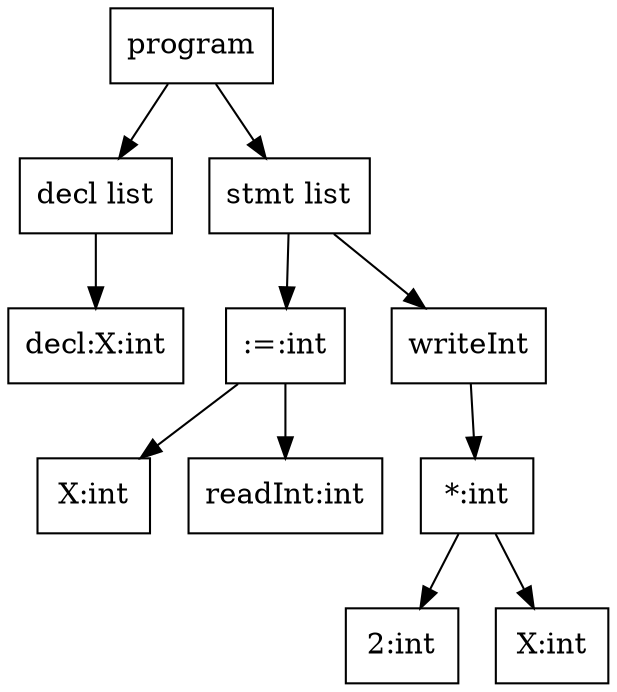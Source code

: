 digraph simple1{
n0 [label="program", shape=box]
n1 [label="decl list", shape=box]
n2 [label="decl:X:int", shape=box]
n3 [label="stmt list", shape=box]
n5 [label="X:int", shape=box]
n4 [label=":=:int", shape=box]
n6 [label="readInt:int", shape=box]
n7 [label="writeInt", shape=box]
n8 [label="*:int", shape=box]
n9 [label="2:int", shape=box]
n10 [label="X:int", shape=box]
n0 -> n1
n1 -> n2
n0 -> n3
n4 -> n5
n3 -> n4
n4 -> n6
n3 -> n7
n7 -> n8
n8 -> n9
n8 -> n10
}
